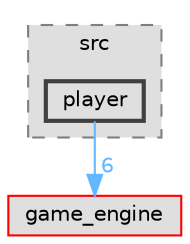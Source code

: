 digraph "server/src/player"
{
 // LATEX_PDF_SIZE
  bgcolor="transparent";
  edge [fontname=Helvetica,fontsize=10,labelfontname=Helvetica,labelfontsize=10];
  node [fontname=Helvetica,fontsize=10,shape=box,height=0.2,width=0.4];
  compound=true
  subgraph clusterdir_a063914ab482288b7b0e1b2fca86158c {
    graph [ bgcolor="#dfdfdf", pencolor="grey50", label="src", fontname=Helvetica,fontsize=10 style="filled,dashed", URL="dir_a063914ab482288b7b0e1b2fca86158c.html",tooltip=""]
  dir_7e439605b99943623349df045fd5e998 [label="player", fillcolor="#dfdfdf", color="grey25", style="filled,bold", URL="dir_7e439605b99943623349df045fd5e998.html",tooltip=""];
  }
  dir_987a69e5dc275a1a11316b417e3a1926 [label="game_engine", fillcolor="#dfdfdf", color="red", style="filled", URL="dir_987a69e5dc275a1a11316b417e3a1926.html",tooltip=""];
  dir_7e439605b99943623349df045fd5e998->dir_987a69e5dc275a1a11316b417e3a1926 [headlabel="6", labeldistance=1.5 headhref="dir_000012_000008.html" href="dir_000012_000008.html" color="steelblue1" fontcolor="steelblue1"];
}
